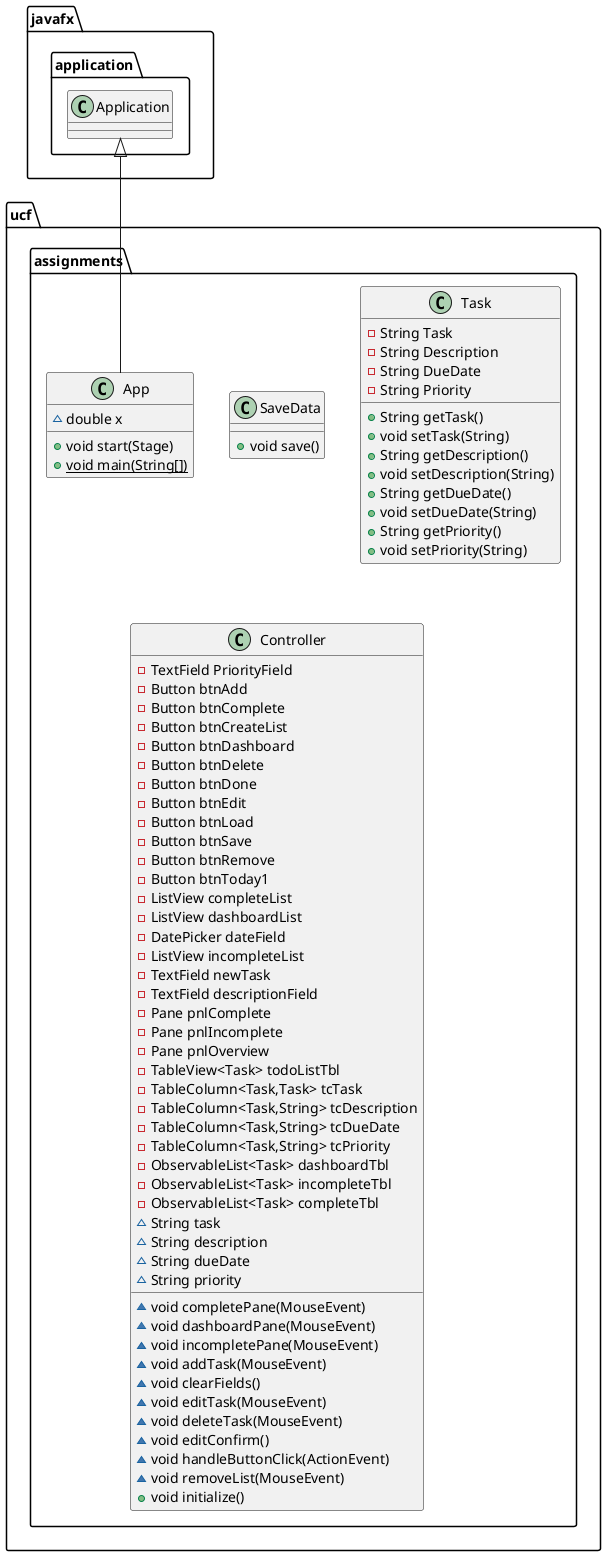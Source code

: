 @startuml
class ucf.assignments.SaveData {
+ void save()
}
class ucf.assignments.Task {
- String Task
- String Description
- String DueDate
- String Priority
+ String getTask()
+ void setTask(String)
+ String getDescription()
+ void setDescription(String)
+ String getDueDate()
+ void setDueDate(String)
+ String getPriority()
+ void setPriority(String)
}
class ucf.assignments.App {
~ double x
+ void start(Stage)
+ {static} void main(String[])
}
class ucf.assignments.Controller {
- TextField PriorityField
- Button btnAdd
- Button btnComplete
- Button btnCreateList
- Button btnDashboard
- Button btnDelete
- Button btnDone
- Button btnEdit
- Button btnLoad
- Button btnSave
- Button btnRemove
- Button btnToday1
- ListView completeList
- ListView dashboardList
- DatePicker dateField
- ListView incompleteList
- TextField newTask
- TextField descriptionField
- Pane pnlComplete
- Pane pnlIncomplete
- Pane pnlOverview
- TableView<Task> todoListTbl
- TableColumn<Task,Task> tcTask
- TableColumn<Task,String> tcDescription
- TableColumn<Task,String> tcDueDate
- TableColumn<Task,String> tcPriority
- ObservableList<Task> dashboardTbl
- ObservableList<Task> incompleteTbl
- ObservableList<Task> completeTbl
~ String task
~ String description
~ String dueDate
~ String priority
~ void completePane(MouseEvent)
~ void dashboardPane(MouseEvent)
~ void incompletePane(MouseEvent)
~ void addTask(MouseEvent)
~ void clearFields()
~ void editTask(MouseEvent)
~ void deleteTask(MouseEvent)
~ void editConfirm()
~ void handleButtonClick(ActionEvent)
~ void removeList(MouseEvent)
+ void initialize()
}


javafx.application.Application <|-- ucf.assignments.App
@enduml